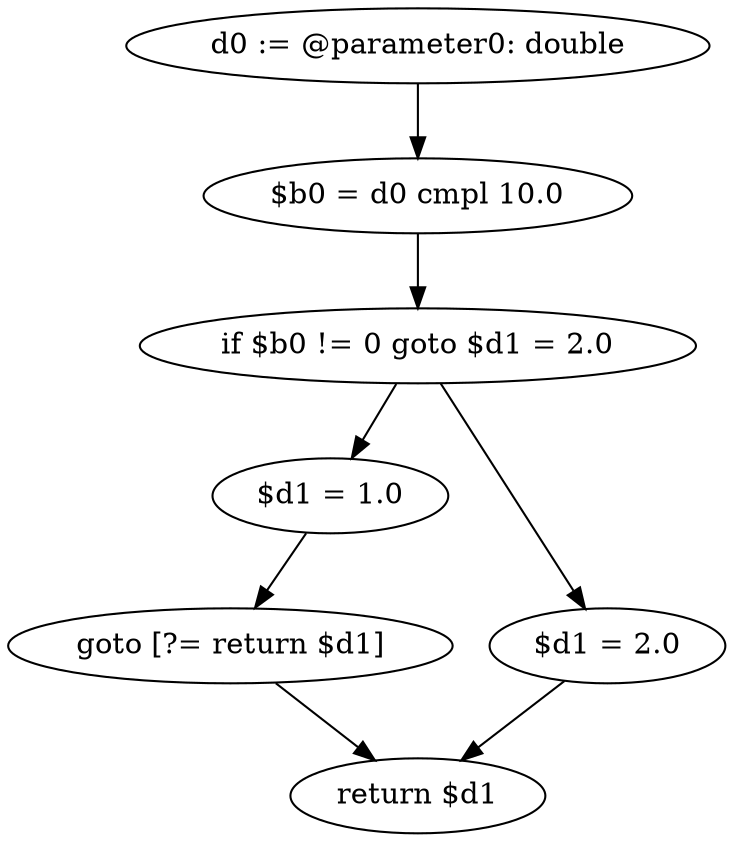 digraph "unitGraph" {
    "d0 := @parameter0: double"
    "$b0 = d0 cmpl 10.0"
    "if $b0 != 0 goto $d1 = 2.0"
    "$d1 = 1.0"
    "goto [?= return $d1]"
    "$d1 = 2.0"
    "return $d1"
    "d0 := @parameter0: double"->"$b0 = d0 cmpl 10.0";
    "$b0 = d0 cmpl 10.0"->"if $b0 != 0 goto $d1 = 2.0";
    "if $b0 != 0 goto $d1 = 2.0"->"$d1 = 1.0";
    "if $b0 != 0 goto $d1 = 2.0"->"$d1 = 2.0";
    "$d1 = 1.0"->"goto [?= return $d1]";
    "goto [?= return $d1]"->"return $d1";
    "$d1 = 2.0"->"return $d1";
}
